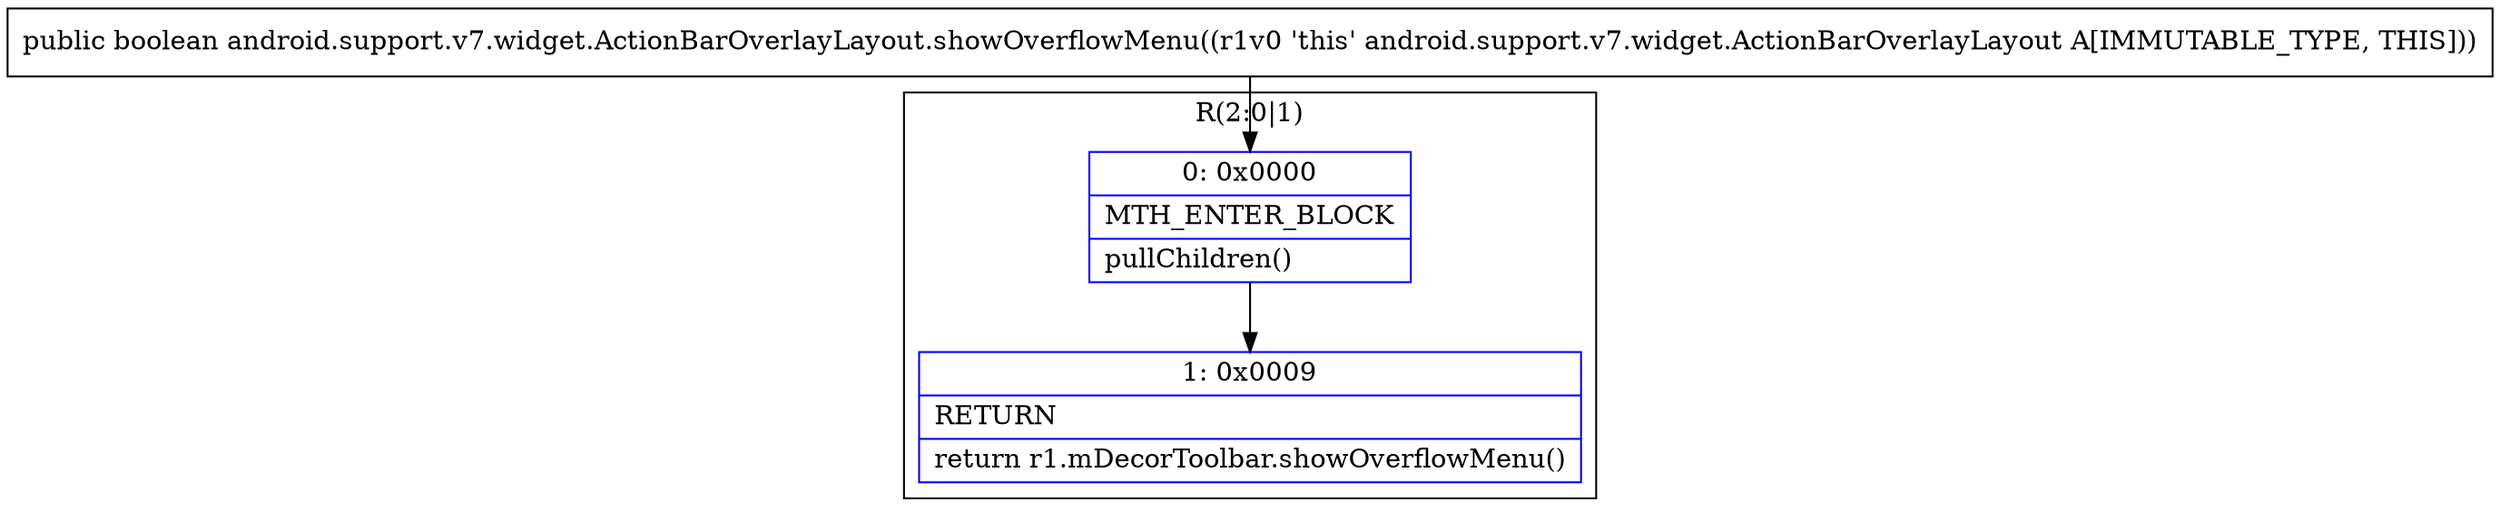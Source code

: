 digraph "CFG forandroid.support.v7.widget.ActionBarOverlayLayout.showOverflowMenu()Z" {
subgraph cluster_Region_369658621 {
label = "R(2:0|1)";
node [shape=record,color=blue];
Node_0 [shape=record,label="{0\:\ 0x0000|MTH_ENTER_BLOCK\l|pullChildren()\l}"];
Node_1 [shape=record,label="{1\:\ 0x0009|RETURN\l|return r1.mDecorToolbar.showOverflowMenu()\l}"];
}
MethodNode[shape=record,label="{public boolean android.support.v7.widget.ActionBarOverlayLayout.showOverflowMenu((r1v0 'this' android.support.v7.widget.ActionBarOverlayLayout A[IMMUTABLE_TYPE, THIS])) }"];
MethodNode -> Node_0;
Node_0 -> Node_1;
}

